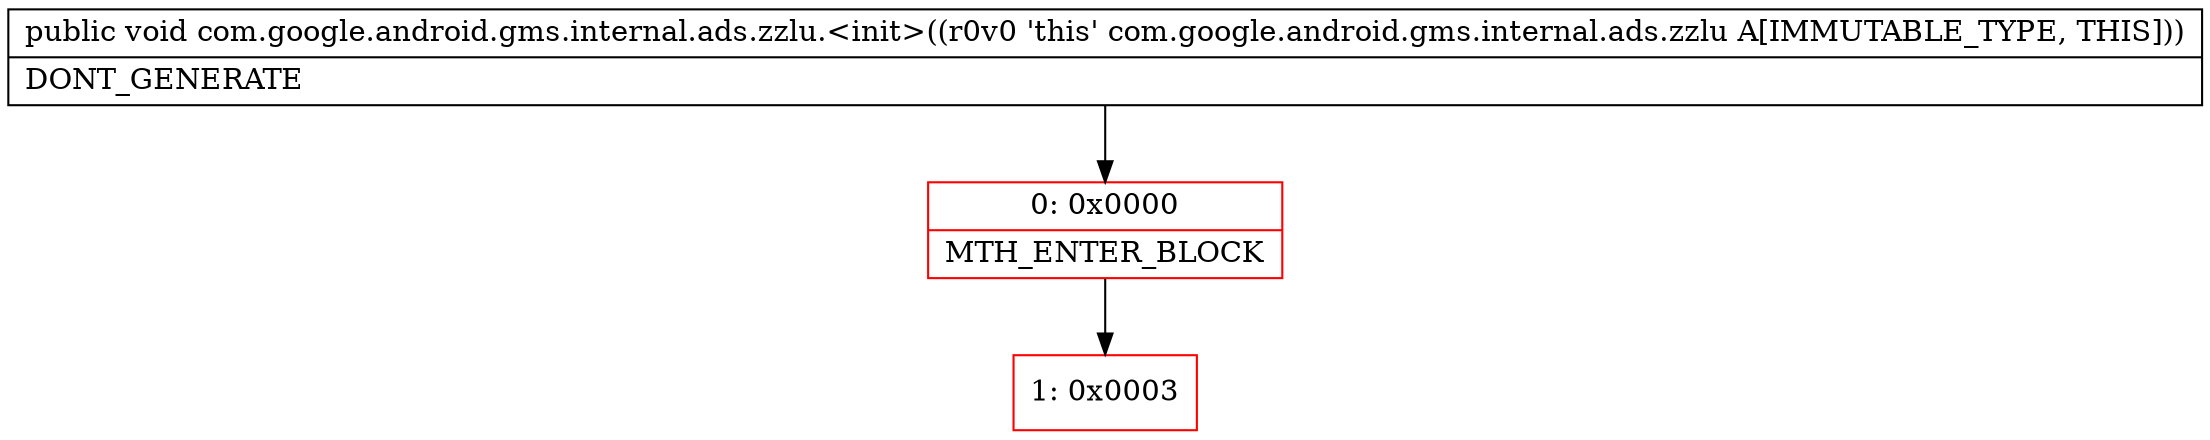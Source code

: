 digraph "CFG forcom.google.android.gms.internal.ads.zzlu.\<init\>()V" {
subgraph cluster_Region_1544323743 {
label = "R(0)";
node [shape=record,color=blue];
}
Node_0 [shape=record,color=red,label="{0\:\ 0x0000|MTH_ENTER_BLOCK\l}"];
Node_1 [shape=record,color=red,label="{1\:\ 0x0003}"];
MethodNode[shape=record,label="{public void com.google.android.gms.internal.ads.zzlu.\<init\>((r0v0 'this' com.google.android.gms.internal.ads.zzlu A[IMMUTABLE_TYPE, THIS]))  | DONT_GENERATE\l}"];
MethodNode -> Node_0;
Node_0 -> Node_1;
}

